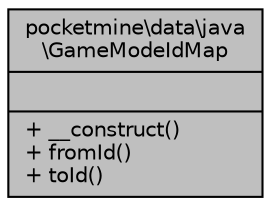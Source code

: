 digraph "pocketmine\data\java\GameModeIdMap"
{
 // INTERACTIVE_SVG=YES
 // LATEX_PDF_SIZE
  edge [fontname="Helvetica",fontsize="10",labelfontname="Helvetica",labelfontsize="10"];
  node [fontname="Helvetica",fontsize="10",shape=record];
  Node1 [label="{pocketmine\\data\\java\l\\GameModeIdMap\n||+ __construct()\l+ fromId()\l+ toId()\l}",height=0.2,width=0.4,color="black", fillcolor="grey75", style="filled", fontcolor="black",tooltip=" "];
}
